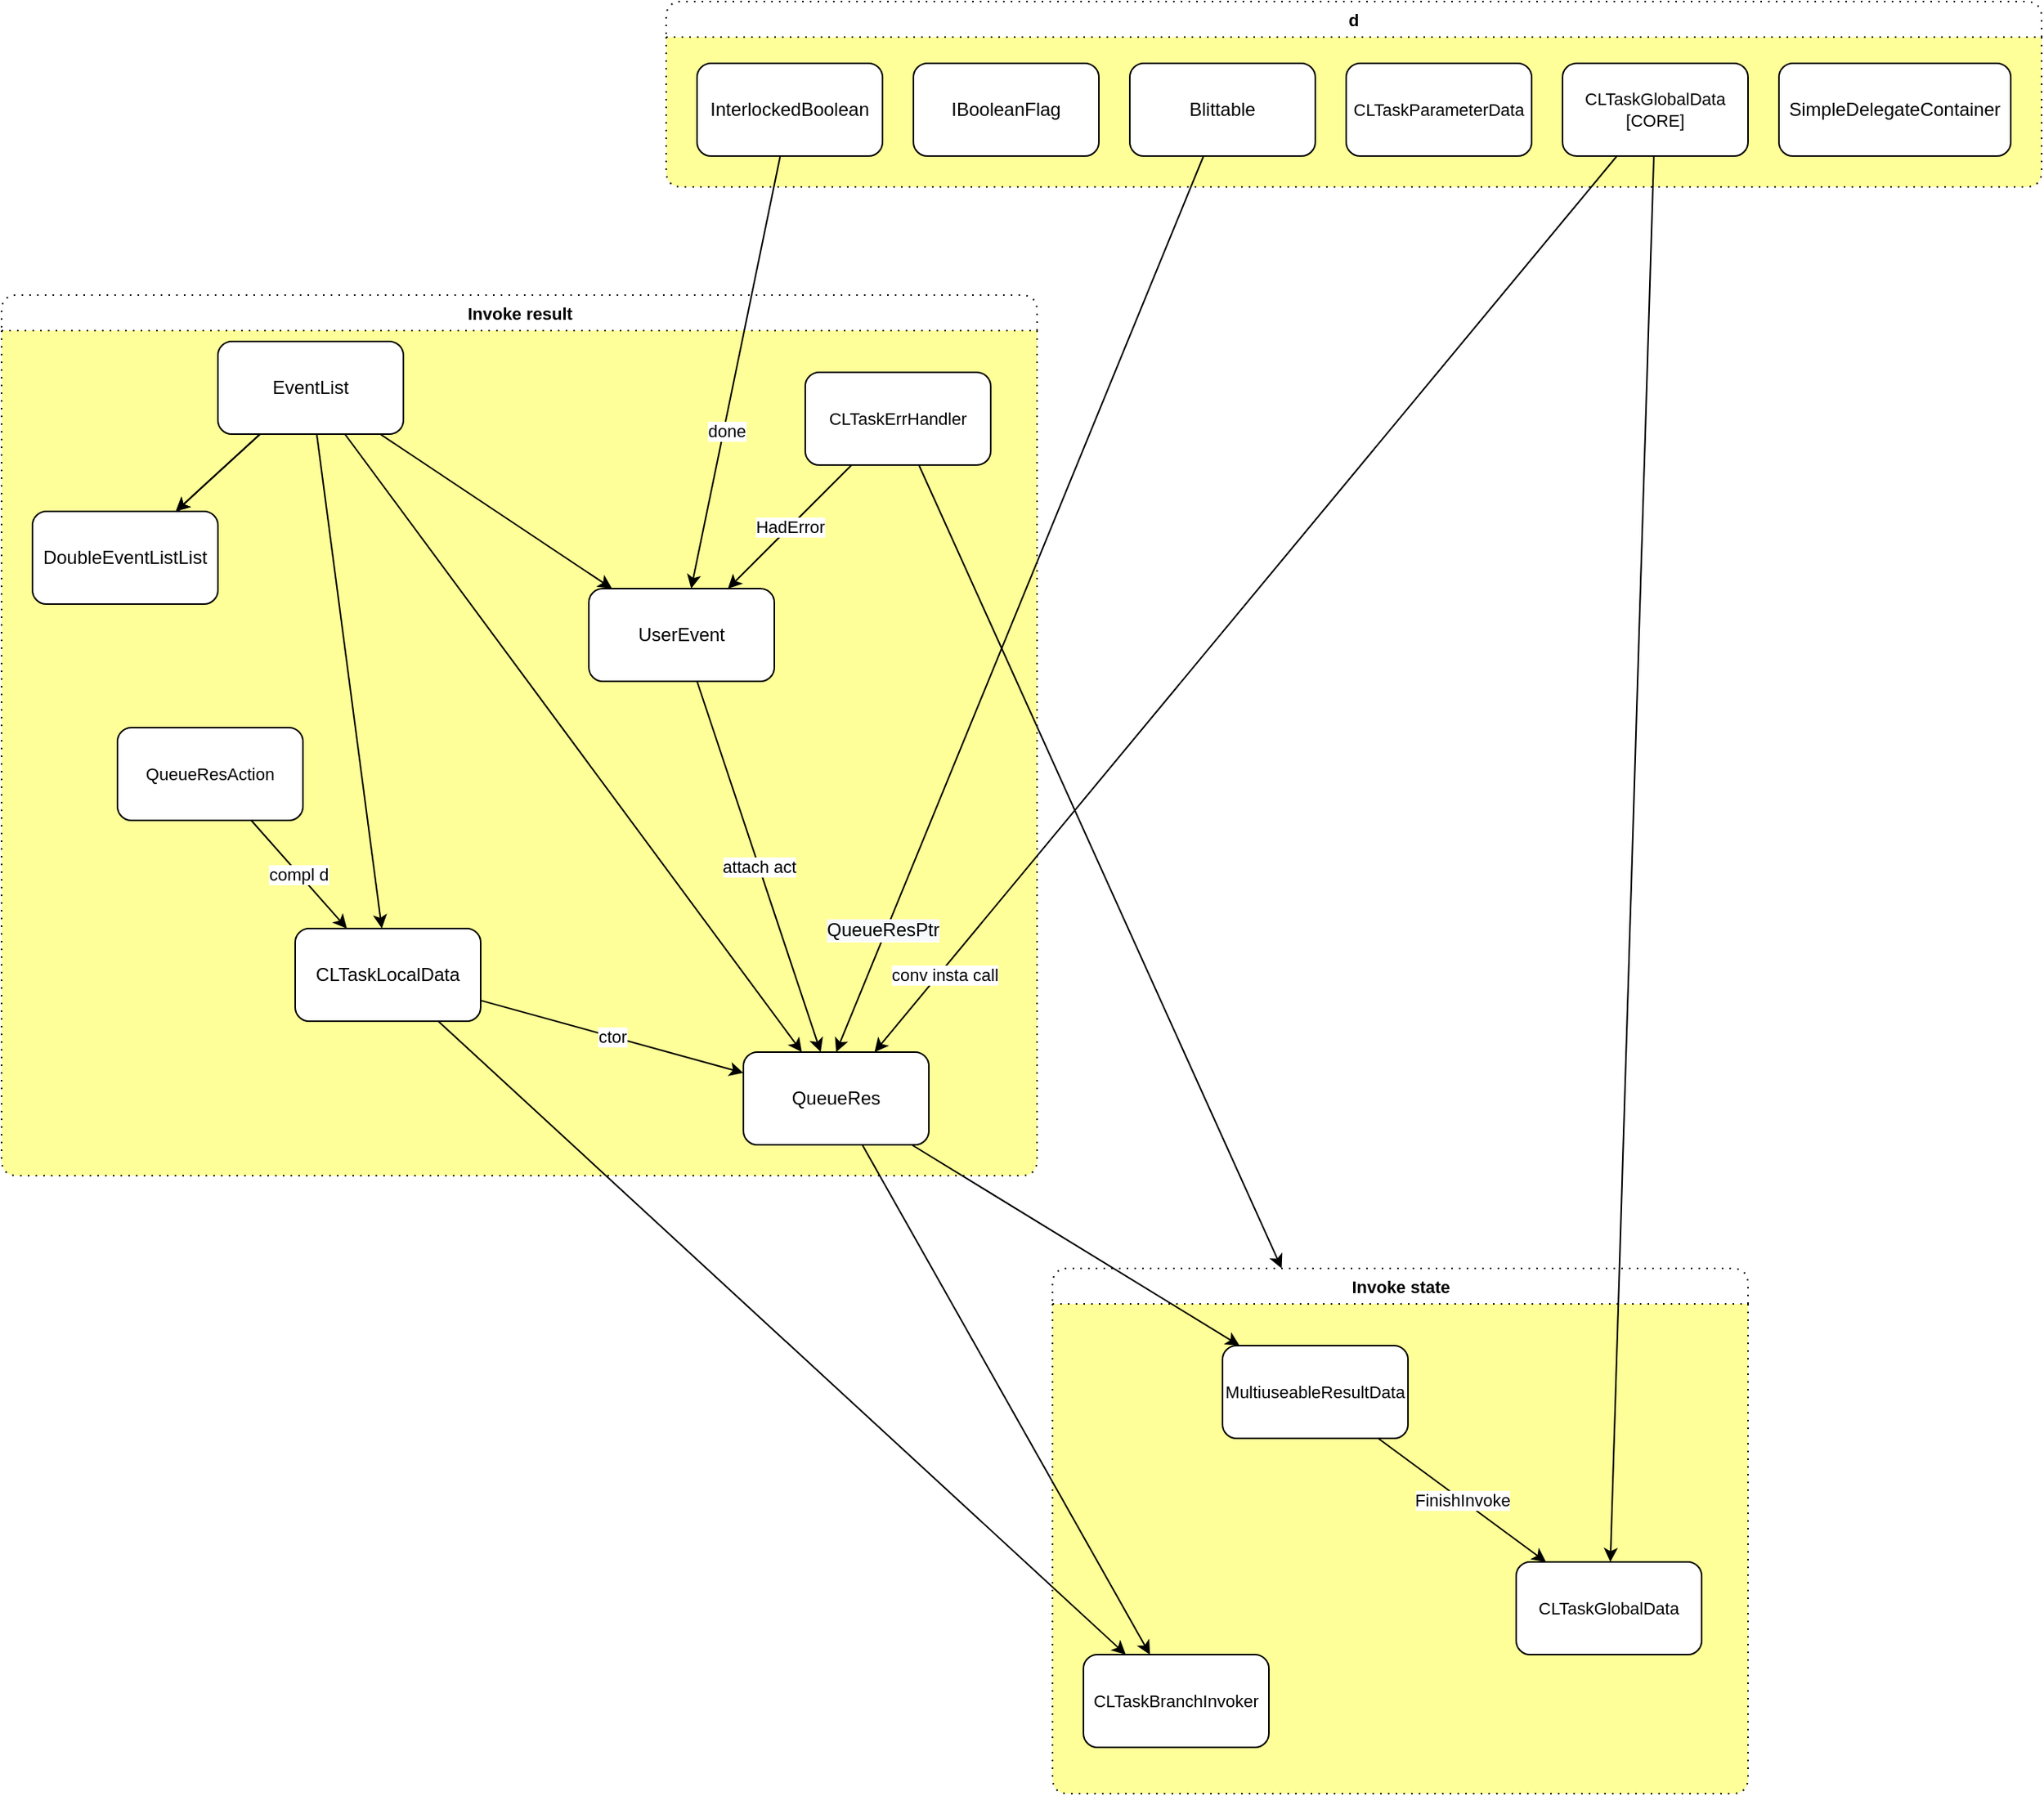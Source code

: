 <mxfile compressed="false" version="18.0.6" type="device">
  <diagram id="lkXP3y-HEp1vC13bDOkM" name="Page-1">
    <mxGraphModel dx="1422" dy="1303" grid="1" gridSize="10" guides="1" tooltips="1" connect="1" arrows="1" fold="1" page="0" pageScale="1" pageWidth="850" pageHeight="1100" background="none" math="0" shadow="0">
      <root>
        <mxCell id="0" />
        <mxCell id="1" parent="0" />
        <mxCell id="YGFIU_GqPBIm1zr8gWTs-59" value="d" style="swimlane;fontFamily=Helvetica;fontSize=11;rounded=1;labelBackgroundColor=none;labelBorderColor=none;swimlaneFillColor=#FFFF99;dashed=1;dashPattern=1 4;" parent="1" vertex="1">
          <mxGeometry x="700" y="-140" width="890" height="120" as="geometry">
            <mxRectangle x="780" y="-80" width="60" height="23" as="alternateBounds" />
          </mxGeometry>
        </mxCell>
        <mxCell id="YGFIU_GqPBIm1zr8gWTs-2" value="InterlockedBoolean" style="rounded=1;whiteSpace=wrap;html=1;" parent="YGFIU_GqPBIm1zr8gWTs-59" vertex="1">
          <mxGeometry x="20" y="40" width="120" height="60" as="geometry" />
        </mxCell>
        <mxCell id="mjkWCdsLksWHs1kqDIjj-1" value="IBooleanFlag" style="rounded=1;whiteSpace=wrap;html=1;" parent="YGFIU_GqPBIm1zr8gWTs-59" vertex="1">
          <mxGeometry x="160" y="40" width="120" height="60" as="geometry" />
        </mxCell>
        <mxCell id="YGFIU_GqPBIm1zr8gWTs-1" value="Blittable" style="rounded=1;whiteSpace=wrap;html=1;" parent="YGFIU_GqPBIm1zr8gWTs-59" vertex="1">
          <mxGeometry x="300" y="40" width="120" height="60" as="geometry" />
        </mxCell>
        <mxCell id="YGFIU_GqPBIm1zr8gWTs-41" value="CLTaskParameterData" style="rounded=1;whiteSpace=wrap;html=1;fontFamily=Helvetica;fontSize=11;fontColor=default;" parent="YGFIU_GqPBIm1zr8gWTs-59" vertex="1">
          <mxGeometry x="440" y="40" width="120" height="60" as="geometry" />
        </mxCell>
        <mxCell id="YGFIU_GqPBIm1zr8gWTs-26" value="CLTaskGlobalData&lt;br&gt;[CORE]" style="rounded=1;whiteSpace=wrap;html=1;fontFamily=Helvetica;fontSize=11;fontColor=default;" parent="YGFIU_GqPBIm1zr8gWTs-59" vertex="1">
          <mxGeometry x="580" y="40" width="120" height="60" as="geometry" />
        </mxCell>
        <mxCell id="VZ1KXGJ9L-8FEpO1o7LE-1" value="SimpleDelegateContainer" style="rounded=1;whiteSpace=wrap;html=1;" parent="YGFIU_GqPBIm1zr8gWTs-59" vertex="1">
          <mxGeometry x="720" y="40" width="150" height="60" as="geometry" />
        </mxCell>
        <mxCell id="YGFIU_GqPBIm1zr8gWTs-69" value="Invoke state" style="swimlane;rounded=1;fontFamily=Helvetica;fontSize=11;fontColor=default;strokeColor=default;fillColor=default;html=1;labelBackgroundColor=none;labelBorderColor=none;swimlaneFillColor=#FFFF99;dashed=1;dashPattern=1 4;" parent="1" vertex="1">
          <mxGeometry x="950" y="680" width="450" height="340" as="geometry">
            <mxRectangle x="890" y="550" width="90" height="23" as="alternateBounds" />
          </mxGeometry>
        </mxCell>
        <mxCell id="YGFIU_GqPBIm1zr8gWTs-33" value="CLTaskBranchInvoker" style="rounded=1;whiteSpace=wrap;html=1;fontFamily=Helvetica;fontSize=11;fontColor=default;" parent="YGFIU_GqPBIm1zr8gWTs-69" vertex="1">
          <mxGeometry x="20" y="250" width="120" height="60" as="geometry" />
        </mxCell>
        <mxCell id="YGFIU_GqPBIm1zr8gWTs-38" value="MultiuseableResultData" style="whiteSpace=wrap;html=1;fontSize=11;rounded=1;" parent="YGFIU_GqPBIm1zr8gWTs-69" vertex="1">
          <mxGeometry x="110" y="50" width="120" height="60" as="geometry" />
        </mxCell>
        <mxCell id="YGFIU_GqPBIm1zr8gWTs-29" value="CLTaskGlobalData" style="rounded=1;whiteSpace=wrap;html=1;fontFamily=Helvetica;fontSize=11;fontColor=default;" parent="YGFIU_GqPBIm1zr8gWTs-69" vertex="1">
          <mxGeometry x="300" y="190" width="120" height="60" as="geometry" />
        </mxCell>
        <mxCell id="YGFIU_GqPBIm1zr8gWTs-57" value="FinishInvoke" style="edgeStyle=none;shape=connector;rounded=0;orthogonalLoop=1;jettySize=auto;html=1;labelBackgroundColor=default;fontFamily=Helvetica;fontSize=11;fontColor=default;endArrow=classic;strokeColor=default;" parent="YGFIU_GqPBIm1zr8gWTs-69" source="YGFIU_GqPBIm1zr8gWTs-38" target="YGFIU_GqPBIm1zr8gWTs-29" edge="1">
          <mxGeometry relative="1" as="geometry" />
        </mxCell>
        <mxCell id="YGFIU_GqPBIm1zr8gWTs-67" value="Invoke result" style="swimlane;rounded=1;fontFamily=Helvetica;fontSize=11;fontColor=default;strokeColor=default;fillColor=default;html=1;labelBackgroundColor=none;labelBorderColor=none;swimlaneFillColor=#FFFF99;dashed=1;dashPattern=1 4;" parent="1" vertex="1">
          <mxGeometry x="270" y="50" width="670" height="570" as="geometry">
            <mxRectangle x="230" y="60" width="160" height="23" as="alternateBounds" />
          </mxGeometry>
        </mxCell>
        <mxCell id="YGFIU_GqPBIm1zr8gWTs-10" value="EventList" style="rounded=1;whiteSpace=wrap;html=1;" parent="YGFIU_GqPBIm1zr8gWTs-67" vertex="1">
          <mxGeometry x="140" y="30" width="120" height="60" as="geometry" />
        </mxCell>
        <mxCell id="YGFIU_GqPBIm1zr8gWTs-11" value="DoubleEventListList" style="rounded=1;whiteSpace=wrap;html=1;" parent="YGFIU_GqPBIm1zr8gWTs-67" vertex="1">
          <mxGeometry x="20" y="140" width="120" height="60" as="geometry" />
        </mxCell>
        <mxCell id="YGFIU_GqPBIm1zr8gWTs-12" value="" style="rounded=0;orthogonalLoop=1;jettySize=auto;html=1;" parent="YGFIU_GqPBIm1zr8gWTs-67" source="YGFIU_GqPBIm1zr8gWTs-10" target="YGFIU_GqPBIm1zr8gWTs-11" edge="1">
          <mxGeometry relative="1" as="geometry" />
        </mxCell>
        <mxCell id="YGFIU_GqPBIm1zr8gWTs-13" value="" style="rounded=0;orthogonalLoop=1;jettySize=auto;html=1;" parent="YGFIU_GqPBIm1zr8gWTs-67" source="YGFIU_GqPBIm1zr8gWTs-10" target="YGFIU_GqPBIm1zr8gWTs-11" edge="1">
          <mxGeometry relative="1" as="geometry" />
        </mxCell>
        <mxCell id="YGFIU_GqPBIm1zr8gWTs-65" value="QueueResAction" style="whiteSpace=wrap;html=1;rounded=1;fontFamily=Helvetica;fontSize=11;fontColor=default;strokeColor=default;fillColor=default;" parent="YGFIU_GqPBIm1zr8gWTs-67" vertex="1">
          <mxGeometry x="75" y="280" width="120" height="60" as="geometry" />
        </mxCell>
        <mxCell id="YGFIU_GqPBIm1zr8gWTs-17" value="CLTaskLocalData" style="whiteSpace=wrap;html=1;rounded=1;" parent="YGFIU_GqPBIm1zr8gWTs-67" vertex="1">
          <mxGeometry x="190" y="410" width="120" height="60" as="geometry" />
        </mxCell>
        <mxCell id="YGFIU_GqPBIm1zr8gWTs-18" value="" style="rounded=0;orthogonalLoop=1;jettySize=auto;html=1;" parent="YGFIU_GqPBIm1zr8gWTs-67" source="YGFIU_GqPBIm1zr8gWTs-10" target="YGFIU_GqPBIm1zr8gWTs-17" edge="1">
          <mxGeometry relative="1" as="geometry" />
        </mxCell>
        <mxCell id="YGFIU_GqPBIm1zr8gWTs-66" value="compl d" style="edgeStyle=none;shape=connector;rounded=0;orthogonalLoop=1;jettySize=auto;html=1;labelBackgroundColor=default;fontFamily=Helvetica;fontSize=11;fontColor=default;endArrow=classic;strokeColor=default;" parent="YGFIU_GqPBIm1zr8gWTs-67" source="YGFIU_GqPBIm1zr8gWTs-65" target="YGFIU_GqPBIm1zr8gWTs-17" edge="1">
          <mxGeometry relative="1" as="geometry" />
        </mxCell>
        <mxCell id="YGFIU_GqPBIm1zr8gWTs-15" value="UserEvent" style="rounded=1;whiteSpace=wrap;html=1;" parent="YGFIU_GqPBIm1zr8gWTs-67" vertex="1">
          <mxGeometry x="380" y="190" width="120" height="60" as="geometry" />
        </mxCell>
        <mxCell id="YGFIU_GqPBIm1zr8gWTs-16" value="" style="rounded=0;orthogonalLoop=1;jettySize=auto;html=1;" parent="YGFIU_GqPBIm1zr8gWTs-67" source="YGFIU_GqPBIm1zr8gWTs-10" target="YGFIU_GqPBIm1zr8gWTs-15" edge="1">
          <mxGeometry relative="1" as="geometry" />
        </mxCell>
        <mxCell id="YGFIU_GqPBIm1zr8gWTs-6" value="QueueRes" style="rounded=1;whiteSpace=wrap;html=1;" parent="YGFIU_GqPBIm1zr8gWTs-67" vertex="1">
          <mxGeometry x="480" y="490" width="120" height="60" as="geometry" />
        </mxCell>
        <mxCell id="YGFIU_GqPBIm1zr8gWTs-21" value="" style="rounded=0;orthogonalLoop=1;jettySize=auto;html=1;" parent="YGFIU_GqPBIm1zr8gWTs-67" source="YGFIU_GqPBIm1zr8gWTs-10" target="YGFIU_GqPBIm1zr8gWTs-6" edge="1">
          <mxGeometry relative="1" as="geometry" />
        </mxCell>
        <mxCell id="YGFIU_GqPBIm1zr8gWTs-43" value="attach act" style="edgeStyle=none;shape=connector;rounded=0;orthogonalLoop=1;jettySize=auto;html=1;labelBackgroundColor=default;fontFamily=Helvetica;fontSize=11;fontColor=default;endArrow=classic;strokeColor=default;" parent="YGFIU_GqPBIm1zr8gWTs-67" source="YGFIU_GqPBIm1zr8gWTs-15" target="YGFIU_GqPBIm1zr8gWTs-6" edge="1">
          <mxGeometry relative="1" as="geometry" />
        </mxCell>
        <mxCell id="YGFIU_GqPBIm1zr8gWTs-50" value="ctor" style="edgeStyle=none;shape=connector;rounded=0;orthogonalLoop=1;jettySize=auto;html=1;labelBackgroundColor=default;fontFamily=Helvetica;fontSize=11;fontColor=default;endArrow=classic;strokeColor=default;" parent="YGFIU_GqPBIm1zr8gWTs-67" source="YGFIU_GqPBIm1zr8gWTs-17" target="YGFIU_GqPBIm1zr8gWTs-6" edge="1">
          <mxGeometry relative="1" as="geometry" />
        </mxCell>
        <mxCell id="YGFIU_GqPBIm1zr8gWTs-31" value="CLTaskErrHandler" style="rounded=1;whiteSpace=wrap;html=1;fontFamily=Helvetica;fontSize=11;fontColor=default;" parent="YGFIU_GqPBIm1zr8gWTs-67" vertex="1">
          <mxGeometry x="520" y="50" width="120" height="60" as="geometry" />
        </mxCell>
        <mxCell id="YGFIU_GqPBIm1zr8gWTs-39" value="HadError" style="edgeStyle=none;shape=connector;rounded=0;orthogonalLoop=1;jettySize=auto;html=1;labelBackgroundColor=default;fontFamily=Helvetica;fontSize=11;fontColor=default;endArrow=classic;strokeColor=default;" parent="YGFIU_GqPBIm1zr8gWTs-67" source="YGFIU_GqPBIm1zr8gWTs-31" target="YGFIU_GqPBIm1zr8gWTs-15" edge="1">
          <mxGeometry relative="1" as="geometry">
            <mxPoint x="790" y="630" as="targetPoint" />
          </mxGeometry>
        </mxCell>
        <mxCell id="YGFIU_GqPBIm1zr8gWTs-55" style="edgeStyle=none;shape=connector;rounded=0;orthogonalLoop=1;jettySize=auto;html=1;labelBackgroundColor=default;fontFamily=Helvetica;fontSize=11;fontColor=default;endArrow=classic;strokeColor=default;" parent="1" source="YGFIU_GqPBIm1zr8gWTs-6" target="YGFIU_GqPBIm1zr8gWTs-33" edge="1">
          <mxGeometry relative="1" as="geometry" />
        </mxCell>
        <mxCell id="YGFIU_GqPBIm1zr8gWTs-56" style="edgeStyle=none;shape=connector;rounded=0;orthogonalLoop=1;jettySize=auto;html=1;labelBackgroundColor=default;fontFamily=Helvetica;fontSize=11;fontColor=default;endArrow=classic;strokeColor=default;" parent="1" source="YGFIU_GqPBIm1zr8gWTs-6" target="YGFIU_GqPBIm1zr8gWTs-38" edge="1">
          <mxGeometry relative="1" as="geometry" />
        </mxCell>
        <mxCell id="YGFIU_GqPBIm1zr8gWTs-30" style="edgeStyle=none;shape=connector;rounded=0;orthogonalLoop=1;jettySize=auto;html=1;labelBackgroundColor=default;fontFamily=Helvetica;fontSize=11;fontColor=default;endArrow=classic;strokeColor=default;" parent="1" source="YGFIU_GqPBIm1zr8gWTs-26" target="YGFIU_GqPBIm1zr8gWTs-29" edge="1">
          <mxGeometry relative="1" as="geometry" />
        </mxCell>
        <mxCell id="YGFIU_GqPBIm1zr8gWTs-51" style="edgeStyle=none;shape=connector;rounded=0;orthogonalLoop=1;jettySize=auto;html=1;labelBackgroundColor=default;fontFamily=Helvetica;fontSize=11;fontColor=default;endArrow=classic;strokeColor=default;" parent="1" source="YGFIU_GqPBIm1zr8gWTs-17" target="YGFIU_GqPBIm1zr8gWTs-33" edge="1">
          <mxGeometry relative="1" as="geometry" />
        </mxCell>
        <mxCell id="YGFIU_GqPBIm1zr8gWTs-7" value="&lt;span style=&quot;font-size: 12px ; background-color: rgb(248 , 249 , 250)&quot;&gt;QueueResPtr&lt;/span&gt;" style="rounded=0;orthogonalLoop=1;jettySize=auto;html=1;entryX=0.5;entryY=0;entryDx=0;entryDy=0;" parent="1" source="YGFIU_GqPBIm1zr8gWTs-1" target="YGFIU_GqPBIm1zr8gWTs-6" edge="1">
          <mxGeometry x="0.728" y="-3" relative="1" as="geometry">
            <mxPoint x="230" y="151" as="sourcePoint" />
            <mxPoint x="230" y="231" as="targetPoint" />
            <mxPoint y="1" as="offset" />
          </mxGeometry>
        </mxCell>
        <mxCell id="YGFIU_GqPBIm1zr8gWTs-9" value="done" style="rounded=0;orthogonalLoop=1;jettySize=auto;html=1;" parent="1" source="YGFIU_GqPBIm1zr8gWTs-2" target="YGFIU_GqPBIm1zr8gWTs-15" edge="1">
          <mxGeometry x="0.266" y="2" relative="1" as="geometry">
            <mxPoint x="686" y="550" as="targetPoint" />
            <mxPoint as="offset" />
          </mxGeometry>
        </mxCell>
        <mxCell id="YGFIU_GqPBIm1zr8gWTs-27" style="edgeStyle=none;shape=connector;rounded=0;orthogonalLoop=1;jettySize=auto;html=1;labelBackgroundColor=default;fontFamily=Helvetica;fontSize=11;fontColor=default;endArrow=classic;strokeColor=default;" parent="1" source="YGFIU_GqPBIm1zr8gWTs-26" target="YGFIU_GqPBIm1zr8gWTs-6" edge="1">
          <mxGeometry relative="1" as="geometry" />
        </mxCell>
        <mxCell id="YGFIU_GqPBIm1zr8gWTs-28" value="conv insta call" style="edgeLabel;html=1;align=center;verticalAlign=middle;resizable=0;points=[];fontSize=11;fontFamily=Helvetica;fontColor=default;" parent="YGFIU_GqPBIm1zr8gWTs-27" vertex="1" connectable="0">
          <mxGeometry x="-0.209" y="2" relative="1" as="geometry">
            <mxPoint x="-247" y="299" as="offset" />
          </mxGeometry>
        </mxCell>
        <mxCell id="hhdxpeEes48ZkkTZ9yuV-2" style="edgeStyle=none;shape=connector;rounded=0;orthogonalLoop=1;jettySize=auto;html=1;labelBackgroundColor=default;fontFamily=Helvetica;fontSize=11;fontColor=default;endArrow=classic;strokeColor=default;" edge="1" parent="1" source="YGFIU_GqPBIm1zr8gWTs-31" target="YGFIU_GqPBIm1zr8gWTs-69">
          <mxGeometry relative="1" as="geometry" />
        </mxCell>
      </root>
    </mxGraphModel>
  </diagram>
</mxfile>
